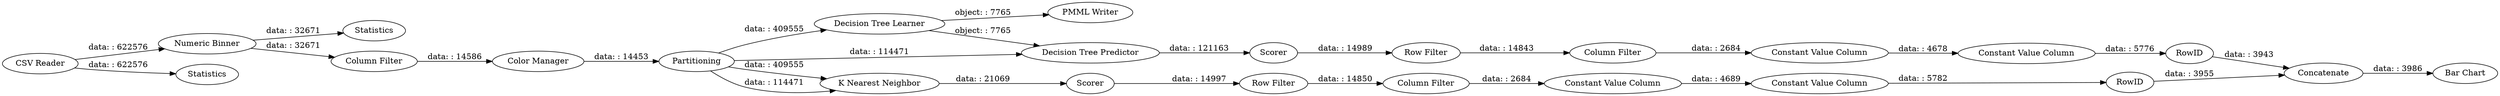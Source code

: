 digraph {
	"-2638176111016422086_6" [label=Statistics]
	"-2638176111016422086_31" [label=Scorer]
	"-2638176111016422086_21" [label=Scorer]
	"-3138484660343387238_32" [label="Row Filter"]
	"-8040831056095701363_293" [label=RowID]
	"-2638176111016422086_10" [label="Decision Tree Learner"]
	"-2638176111016422086_4" [label="Numeric Binner"]
	"-8040831056095701363_290" [label="Constant Value Column"]
	"-2638176111016422086_5" [label=Statistics]
	"-2638176111016422086_1" [label="CSV Reader"]
	"-3138484660343387238_292" [label="Constant Value Column"]
	"-2638176111016422086_11" [label="Decision Tree Predictor"]
	"-2638176111016422086_300" [label=Concatenate]
	"-3138484660343387238_293" [label=RowID]
	"-2638176111016422086_305" [label="Bar Chart"]
	"-2638176111016422086_30" [label="K Nearest Neighbor"]
	"-2638176111016422086_7" [label="Column Filter"]
	"-3138484660343387238_294" [label="Column Filter"]
	"-8040831056095701363_303" [label="Row Filter"]
	"-2638176111016422086_8" [label="Color Manager"]
	"-2638176111016422086_22" [label="PMML Writer"]
	"-8040831056095701363_294" [label="Column Filter"]
	"-3138484660343387238_290" [label="Constant Value Column"]
	"-2638176111016422086_9" [label=Partitioning]
	"-8040831056095701363_292" [label="Constant Value Column"]
	"-2638176111016422086_9" -> "-2638176111016422086_30" [label="data: : 409555"]
	"-3138484660343387238_293" -> "-2638176111016422086_300" [label="data: : 3943"]
	"-2638176111016422086_31" -> "-8040831056095701363_303" [label="data: : 14997"]
	"-2638176111016422086_10" -> "-2638176111016422086_22" [label="object: : 7765"]
	"-2638176111016422086_300" -> "-2638176111016422086_305" [label="data: : 3986"]
	"-2638176111016422086_11" -> "-2638176111016422086_21" [label="data: : 121163"]
	"-3138484660343387238_290" -> "-3138484660343387238_292" [label="data: : 4678"]
	"-8040831056095701363_293" -> "-2638176111016422086_300" [label="data: : 3955"]
	"-8040831056095701363_290" -> "-8040831056095701363_292" [label="data: : 4689"]
	"-2638176111016422086_1" -> "-2638176111016422086_4" [label="data: : 622576"]
	"-8040831056095701363_294" -> "-8040831056095701363_290" [label="data: : 2684"]
	"-2638176111016422086_30" -> "-2638176111016422086_31" [label="data: : 21069"]
	"-2638176111016422086_21" -> "-3138484660343387238_32" [label="data: : 14989"]
	"-2638176111016422086_4" -> "-2638176111016422086_7" [label="data: : 32671"]
	"-3138484660343387238_292" -> "-3138484660343387238_293" [label="data: : 5776"]
	"-2638176111016422086_4" -> "-2638176111016422086_6" [label="data: : 32671"]
	"-8040831056095701363_292" -> "-8040831056095701363_293" [label="data: : 5782"]
	"-2638176111016422086_10" -> "-2638176111016422086_11" [label="object: : 7765"]
	"-2638176111016422086_7" -> "-2638176111016422086_8" [label="data: : 14586"]
	"-8040831056095701363_303" -> "-8040831056095701363_294" [label="data: : 14850"]
	"-2638176111016422086_9" -> "-2638176111016422086_30" [label="data: : 114471"]
	"-3138484660343387238_294" -> "-3138484660343387238_290" [label="data: : 2684"]
	"-2638176111016422086_9" -> "-2638176111016422086_11" [label="data: : 114471"]
	"-3138484660343387238_32" -> "-3138484660343387238_294" [label="data: : 14843"]
	"-2638176111016422086_9" -> "-2638176111016422086_10" [label="data: : 409555"]
	"-2638176111016422086_8" -> "-2638176111016422086_9" [label="data: : 14453"]
	"-2638176111016422086_1" -> "-2638176111016422086_5" [label="data: : 622576"]
	rankdir=LR
}
